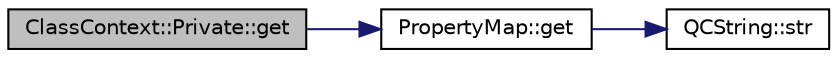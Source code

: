 digraph "ClassContext::Private::get"
{
 // LATEX_PDF_SIZE
  edge [fontname="Helvetica",fontsize="10",labelfontname="Helvetica",labelfontsize="10"];
  node [fontname="Helvetica",fontsize="10",shape=record];
  rankdir="LR";
  Node1 [label="ClassContext::Private::get",height=0.2,width=0.4,color="black", fillcolor="grey75", style="filled", fontcolor="black",tooltip=" "];
  Node1 -> Node2 [color="midnightblue",fontsize="10",style="solid"];
  Node2 [label="PropertyMap::get",height=0.2,width=0.4,color="black", fillcolor="white", style="filled",URL="$classPropertyMap.html#a86b07001deb22ba4324af820b34aed79",tooltip=" "];
  Node2 -> Node3 [color="midnightblue",fontsize="10",style="solid"];
  Node3 [label="QCString::str",height=0.2,width=0.4,color="black", fillcolor="white", style="filled",URL="$classQCString.html#a9824b07232eea418ab3b3e7dc3178eec",tooltip=" "];
}
